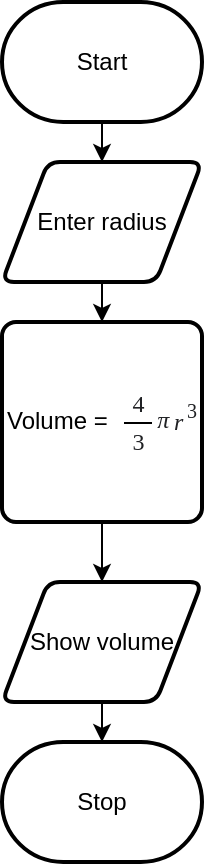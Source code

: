 <mxfile>
    <diagram id="ka1YGNYDtFiTyBGCNHHP" name="Page-1">
        <mxGraphModel dx="1074" dy="789" grid="1" gridSize="10" guides="1" tooltips="1" connect="1" arrows="1" fold="1" page="1" pageScale="1" pageWidth="850" pageHeight="1100" math="0" shadow="0">
            <root>
                <mxCell id="0"/>
                <mxCell id="1" parent="0"/>
                <mxCell id="7" style="edgeStyle=none;html=1;exitX=0.5;exitY=1;exitDx=0;exitDy=0;exitPerimeter=0;fontSize=12;" edge="1" parent="1" source="2" target="3">
                    <mxGeometry relative="1" as="geometry"/>
                </mxCell>
                <mxCell id="2" value="Start" style="strokeWidth=2;html=1;shape=mxgraph.flowchart.terminator;whiteSpace=wrap;" vertex="1" parent="1">
                    <mxGeometry x="375" y="40" width="100" height="60" as="geometry"/>
                </mxCell>
                <mxCell id="8" style="edgeStyle=none;html=1;exitX=0.5;exitY=1;exitDx=0;exitDy=0;fontSize=12;" edge="1" parent="1" source="3" target="4">
                    <mxGeometry relative="1" as="geometry"/>
                </mxCell>
                <mxCell id="3" value="Enter radius" style="shape=parallelogram;html=1;strokeWidth=2;perimeter=parallelogramPerimeter;whiteSpace=wrap;rounded=1;arcSize=12;size=0.23;" vertex="1" parent="1">
                    <mxGeometry x="375" y="120" width="100" height="60" as="geometry"/>
                </mxCell>
                <mxCell id="9" style="edgeStyle=none;html=1;exitX=0.5;exitY=1;exitDx=0;exitDy=0;fontSize=12;" edge="1" parent="1" source="4" target="5">
                    <mxGeometry relative="1" as="geometry"/>
                </mxCell>
                <mxCell id="4" value="Volume =&lt;font style=&quot;font-size: 12px&quot;&gt;&amp;nbsp;&lt;div class=&quot;lr-fy-eq-elem eiuJYe&quot; style=&quot;display: inline-block ; position: relative ; transition: 0.05s ease-in-out 0s ; color: rgb(32 , 33 , 36) ; font-family: &amp;#34;stixgeneral&amp;#34; , &amp;#34;georgia&amp;#34; ; background-color: rgb(255 , 255 , 255) ; margin-left: 5px ; margin-top: 0px ; margin-bottom: 0px&quot;&gt;&lt;div class=&quot;lr-fy-eq-elem&quot; style=&quot;vertical-align: middle ; display: inline-block ; position: relative ; transition: 0.05s ease-in-out 0s&quot;&gt;&lt;div class=&quot;lr-fy-eq-elem&quot; style=&quot;display: inline-block ; position: relative ; transition: 0.05s ease-in-out 0s ; text-align: center ; vertical-align: middle&quot;&gt;&lt;div class=&quot;lr-fy-ecv lr-fy-eq-elem&quot; style=&quot;display: inline-block ; position: relative ; transition: 0.05s ease-in-out 0s ; font-family: &amp;#34;stixgeneral&amp;#34; , &amp;#34;times&amp;#34; , &amp;#34;times new roman&amp;#34; , serif&quot;&gt;4&lt;/div&gt;&lt;div class=&quot;lr-fy-eq-add&quot; style=&quot;width: 14px ; height: 1px ; background-color: black ; margin-top: 2px ; margin-bottom: 2px&quot;&gt;&lt;/div&gt;&lt;div class=&quot;lr-fy-ecv lr-fy-eq-elem&quot; style=&quot;display: inline-block ; position: relative ; transition: 0.05s ease-in-out 0s ; font-family: &amp;#34;stixgeneral&amp;#34; , &amp;#34;times&amp;#34; , &amp;#34;times new roman&amp;#34; , serif&quot;&gt;3&lt;/div&gt;&lt;/div&gt;&lt;div class=&quot;lr-fy-eq-elem lr-fy-eq-add&quot; style=&quot;display: inline-block ; position: relative ; transition: 0.05s ease-in-out 0s ; margin-left: 0.2em&quot;&gt;&lt;/div&gt;&lt;div class=&quot;lr-fy-ecl lr-fy-eq-elem&quot; style=&quot;display: inline-block ; position: relative ; transition: 0.05s ease-in-out 0s ; font-style: italic&quot;&gt;π&lt;/div&gt;&lt;/div&gt;&lt;div class=&quot;lr-fy-eq-elem lr-fy-eq-add&quot; style=&quot;vertical-align: middle ; display: inline-block ; position: relative ; transition: 0.05s ease-in-out 0s ; margin-left: 0.2em&quot;&gt;&lt;/div&gt;&lt;div class=&quot;lr-fy-eq-elem&quot; style=&quot;display: inline-block ; position: relative ; transition: 0.05s ease-in-out 0s&quot;&gt;&lt;div class=&quot;lr-fy-el lr-fy-eq-elem&quot; style=&quot;vertical-align: middle ; display: inline-block ; position: relative ; transition: 0.05s ease-in-out 0s ; margin: -4px ; padding: 4px ; font-style: italic ; cursor: pointer&quot;&gt;r&lt;/div&gt;&lt;div class=&quot;lr-fy-ecv lr-fy-eq-elem&quot; style=&quot;display: inline-block ; position: relative ; transition: 0.05s ease-in-out 0s ; font-family: &amp;#34;stixgeneral&amp;#34; , &amp;#34;times&amp;#34; , &amp;#34;times new roman&amp;#34; , serif ; margin-left: 0.15em&quot;&gt;&lt;sup&gt;3&lt;/sup&gt;&lt;/div&gt;&lt;/div&gt;&lt;/div&gt;&lt;/font&gt;" style="rounded=1;whiteSpace=wrap;html=1;absoluteArcSize=1;arcSize=14;strokeWidth=2;" vertex="1" parent="1">
                    <mxGeometry x="375" y="200" width="100" height="100" as="geometry"/>
                </mxCell>
                <mxCell id="10" style="edgeStyle=none;html=1;exitX=0.5;exitY=1;exitDx=0;exitDy=0;fontSize=12;" edge="1" parent="1" source="5" target="6">
                    <mxGeometry relative="1" as="geometry"/>
                </mxCell>
                <mxCell id="5" value="Show volume" style="shape=parallelogram;html=1;strokeWidth=2;perimeter=parallelogramPerimeter;whiteSpace=wrap;rounded=1;arcSize=12;size=0.23;fontSize=12;" vertex="1" parent="1">
                    <mxGeometry x="375" y="330" width="100" height="60" as="geometry"/>
                </mxCell>
                <mxCell id="6" value="Stop" style="strokeWidth=2;html=1;shape=mxgraph.flowchart.terminator;whiteSpace=wrap;fontSize=12;" vertex="1" parent="1">
                    <mxGeometry x="375" y="410" width="100" height="60" as="geometry"/>
                </mxCell>
            </root>
        </mxGraphModel>
    </diagram>
</mxfile>